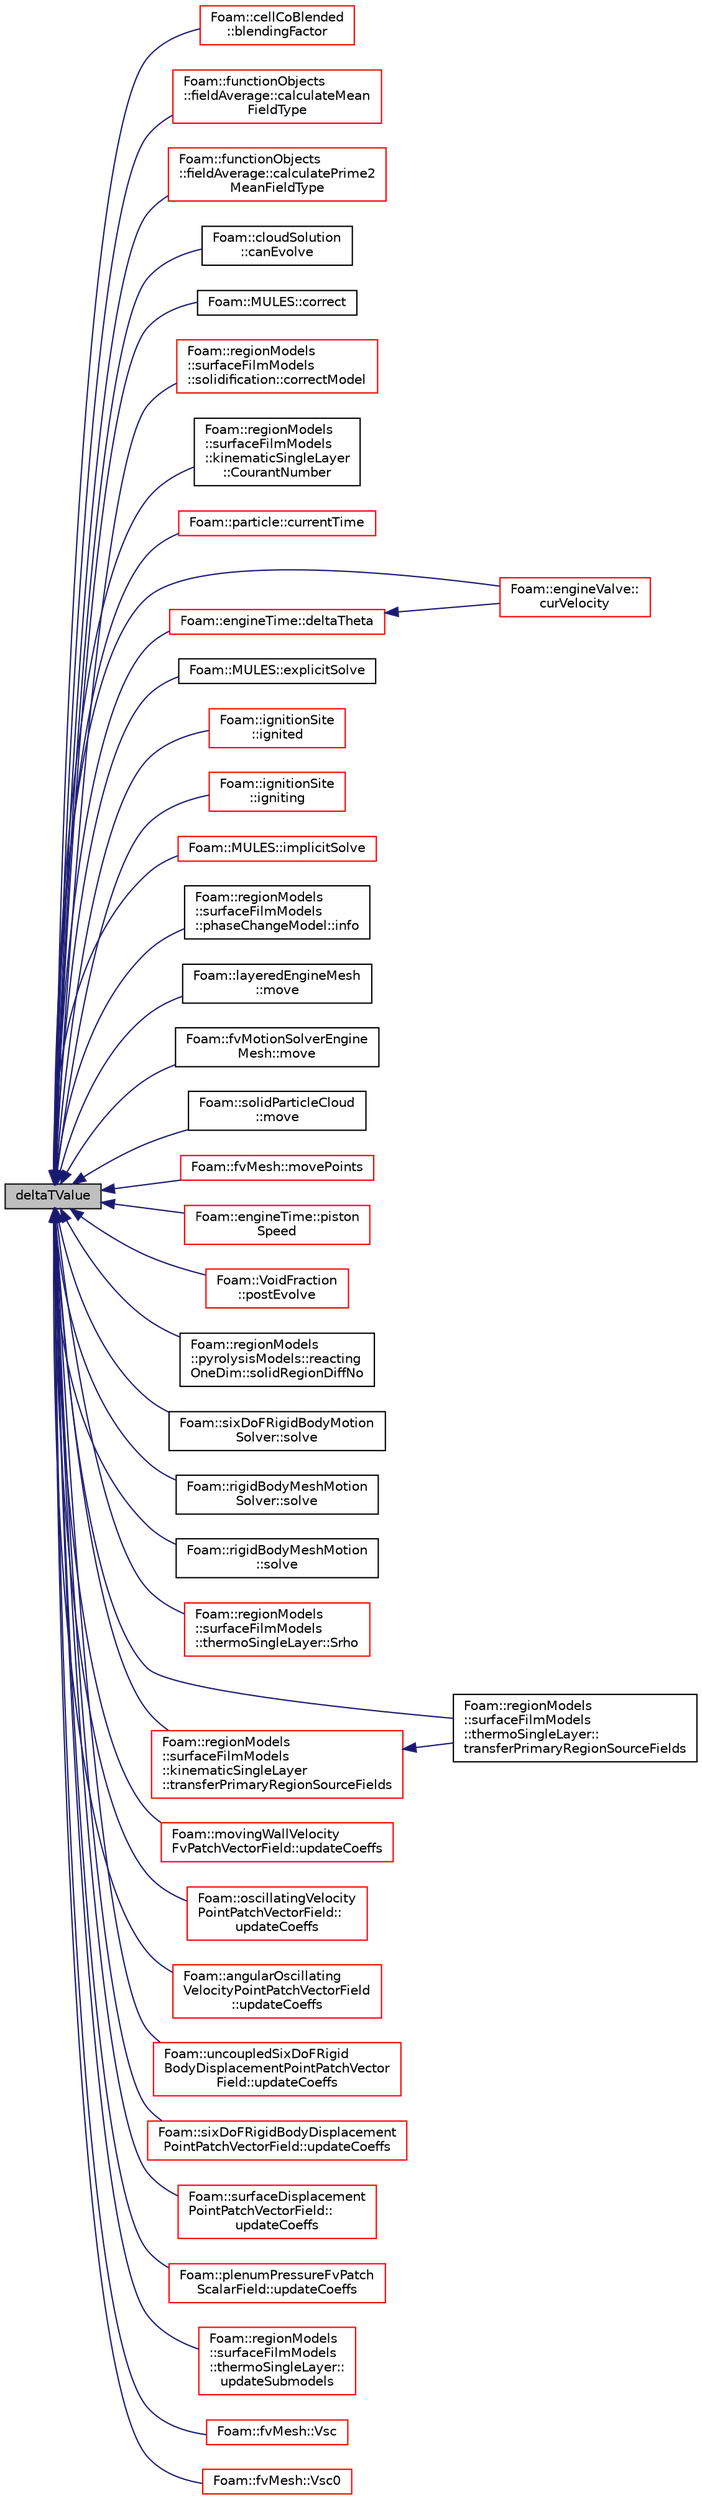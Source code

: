 digraph "deltaTValue"
{
  bgcolor="transparent";
  edge [fontname="Helvetica",fontsize="10",labelfontname="Helvetica",labelfontsize="10"];
  node [fontname="Helvetica",fontsize="10",shape=record];
  rankdir="LR";
  Node1945 [label="deltaTValue",height=0.2,width=0.4,color="black", fillcolor="grey75", style="filled", fontcolor="black"];
  Node1945 -> Node1946 [dir="back",color="midnightblue",fontsize="10",style="solid",fontname="Helvetica"];
  Node1946 [label="Foam::cellCoBlended\l::blendingFactor",height=0.2,width=0.4,color="red",URL="$a23969.html#a04e8a7d5e7e25e7b04e427a68885ab2b",tooltip="Return the face-based blending factor. "];
  Node1945 -> Node1952 [dir="back",color="midnightblue",fontsize="10",style="solid",fontname="Helvetica"];
  Node1952 [label="Foam::functionObjects\l::fieldAverage::calculateMean\lFieldType",height=0.2,width=0.4,color="red",URL="$a24157.html#ad31e9eaf5820d00a8359a685a92d14db",tooltip="Calculate mean average fields. "];
  Node1945 -> Node1954 [dir="back",color="midnightblue",fontsize="10",style="solid",fontname="Helvetica"];
  Node1954 [label="Foam::functionObjects\l::fieldAverage::calculatePrime2\lMeanFieldType",height=0.2,width=0.4,color="red",URL="$a24157.html#ac93dc1536004bb2623bc7348d8ad67ab",tooltip="Calculate prime-squared average fields. "];
  Node1945 -> Node1956 [dir="back",color="midnightblue",fontsize="10",style="solid",fontname="Helvetica"];
  Node1956 [label="Foam::cloudSolution\l::canEvolve",height=0.2,width=0.4,color="black",URL="$a24889.html#a4d6ba02e11165be886dbf106261e7b0d",tooltip="Returns true if possible to evolve the cloud and sets timestep. "];
  Node1945 -> Node1957 [dir="back",color="midnightblue",fontsize="10",style="solid",fontname="Helvetica"];
  Node1957 [label="Foam::MULES::correct",height=0.2,width=0.4,color="black",URL="$a21864.html#ac7b999a799e287ef0c06fcfc32422bc2"];
  Node1945 -> Node1958 [dir="back",color="midnightblue",fontsize="10",style="solid",fontname="Helvetica"];
  Node1958 [label="Foam::regionModels\l::surfaceFilmModels\l::solidification::correctModel",height=0.2,width=0.4,color="red",URL="$a30253.html#abd12427a5e2dc465d748364b75b41c46",tooltip="Correct. "];
  Node1945 -> Node1960 [dir="back",color="midnightblue",fontsize="10",style="solid",fontname="Helvetica"];
  Node1960 [label="Foam::regionModels\l::surfaceFilmModels\l::kinematicSingleLayer\l::CourantNumber",height=0.2,width=0.4,color="black",URL="$a30117.html#ae65b4d9fefa89ea7af0cf18525899d63",tooltip="Courant number evaluation. "];
  Node1945 -> Node1961 [dir="back",color="midnightblue",fontsize="10",style="solid",fontname="Helvetica"];
  Node1961 [label="Foam::particle::currentTime",height=0.2,width=0.4,color="red",URL="$a24721.html#ae1399e0ea4402c04e7885e6544a2b416",tooltip="Return the particle current time. "];
  Node1945 -> Node1963 [dir="back",color="midnightblue",fontsize="10",style="solid",fontname="Helvetica"];
  Node1963 [label="Foam::engineValve::\lcurVelocity",height=0.2,width=0.4,color="red",URL="$a22589.html#ab102fa397f53e58b09d93a2aebdac96b",tooltip="Return valve velocity for current time-step. "];
  Node1945 -> Node1965 [dir="back",color="midnightblue",fontsize="10",style="solid",fontname="Helvetica"];
  Node1965 [label="Foam::engineTime::deltaTheta",height=0.2,width=0.4,color="red",URL="$a22585.html#ab414d86c9a9465ee1eb8c01a77d80094",tooltip="Return crank-angle increment. "];
  Node1965 -> Node1963 [dir="back",color="midnightblue",fontsize="10",style="solid",fontname="Helvetica"];
  Node1945 -> Node1971 [dir="back",color="midnightblue",fontsize="10",style="solid",fontname="Helvetica"];
  Node1971 [label="Foam::MULES::explicitSolve",height=0.2,width=0.4,color="black",URL="$a21864.html#ad80f7a3f7f83c1be0a382eb457325995"];
  Node1945 -> Node1972 [dir="back",color="midnightblue",fontsize="10",style="solid",fontname="Helvetica"];
  Node1972 [label="Foam::ignitionSite\l::ignited",height=0.2,width=0.4,color="red",URL="$a22601.html#a741d10cdca68f361498ddfbc49f8c25d"];
  Node1945 -> Node1974 [dir="back",color="midnightblue",fontsize="10",style="solid",fontname="Helvetica"];
  Node1974 [label="Foam::ignitionSite\l::igniting",height=0.2,width=0.4,color="red",URL="$a22601.html#af39abda4a4fcaf50ca1d59982a2b9b3d"];
  Node1945 -> Node1975 [dir="back",color="midnightblue",fontsize="10",style="solid",fontname="Helvetica"];
  Node1975 [label="Foam::MULES::implicitSolve",height=0.2,width=0.4,color="red",URL="$a21864.html#af3ebc5af31512182ee43a56e994f4aaf"];
  Node1945 -> Node1978 [dir="back",color="midnightblue",fontsize="10",style="solid",fontname="Helvetica"];
  Node1978 [label="Foam::regionModels\l::surfaceFilmModels\l::phaseChangeModel::info",height=0.2,width=0.4,color="black",URL="$a30249.html#a89318aa2ab2853dcdc58dc2481f6a2c1",tooltip="Provide some feedback. "];
  Node1945 -> Node1968 [dir="back",color="midnightblue",fontsize="10",style="solid",fontname="Helvetica"];
  Node1968 [label="Foam::layeredEngineMesh\l::move",height=0.2,width=0.4,color="black",URL="$a22573.html#a68c0b61b84e4e095b6463cadc275adae"];
  Node1945 -> Node1969 [dir="back",color="midnightblue",fontsize="10",style="solid",fontname="Helvetica"];
  Node1969 [label="Foam::fvMotionSolverEngine\lMesh::move",height=0.2,width=0.4,color="black",URL="$a22569.html#a68c0b61b84e4e095b6463cadc275adae"];
  Node1945 -> Node1979 [dir="back",color="midnightblue",fontsize="10",style="solid",fontname="Helvetica"];
  Node1979 [label="Foam::solidParticleCloud\l::move",height=0.2,width=0.4,color="black",URL="$a25645.html#a2af9527a736cc86f1606ee85e3aa7e00",tooltip="Move the particles under the influence of the given. "];
  Node1945 -> Node1980 [dir="back",color="midnightblue",fontsize="10",style="solid",fontname="Helvetica"];
  Node1980 [label="Foam::fvMesh::movePoints",height=0.2,width=0.4,color="red",URL="$a23593.html#a3693c648bea2e99054cbbb75d4bf4e4d",tooltip="Move points, returns volumes swept by faces in motion. "];
  Node1945 -> Node1970 [dir="back",color="midnightblue",fontsize="10",style="solid",fontname="Helvetica"];
  Node1970 [label="Foam::engineTime::piston\lSpeed",height=0.2,width=0.4,color="red",URL="$a22585.html#ae76dc688ec4a968ea95297c364159a17",tooltip="Return piston speed for current time step. "];
  Node1945 -> Node1995 [dir="back",color="midnightblue",fontsize="10",style="solid",fontname="Helvetica"];
  Node1995 [label="Foam::VoidFraction\l::postEvolve",height=0.2,width=0.4,color="red",URL="$a25129.html#a0bf23f36eb3424966e359419a566eb0a",tooltip="Post-evolve hook. "];
  Node1945 -> Node1997 [dir="back",color="midnightblue",fontsize="10",style="solid",fontname="Helvetica"];
  Node1997 [label="Foam::regionModels\l::pyrolysisModels::reacting\lOneDim::solidRegionDiffNo",height=0.2,width=0.4,color="black",URL="$a30053.html#a13b515b67177488efbd8bb27dd569939",tooltip="Mean diffusion number of the solid region. "];
  Node1945 -> Node1998 [dir="back",color="midnightblue",fontsize="10",style="solid",fontname="Helvetica"];
  Node1998 [label="Foam::sixDoFRigidBodyMotion\lSolver::solve",height=0.2,width=0.4,color="black",URL="$a30813.html#af7d39f0eac0af0ed5785935ac72a1e7d",tooltip="Solve for motion. "];
  Node1945 -> Node1999 [dir="back",color="midnightblue",fontsize="10",style="solid",fontname="Helvetica"];
  Node1999 [label="Foam::rigidBodyMeshMotion\lSolver::solve",height=0.2,width=0.4,color="black",URL="$a30489.html#af7d39f0eac0af0ed5785935ac72a1e7d",tooltip="Solve for motion. "];
  Node1945 -> Node2000 [dir="back",color="midnightblue",fontsize="10",style="solid",fontname="Helvetica"];
  Node2000 [label="Foam::rigidBodyMeshMotion\l::solve",height=0.2,width=0.4,color="black",URL="$a30481.html#af7d39f0eac0af0ed5785935ac72a1e7d",tooltip="Solve for motion. "];
  Node1945 -> Node2001 [dir="back",color="midnightblue",fontsize="10",style="solid",fontname="Helvetica"];
  Node2001 [label="Foam::regionModels\l::surfaceFilmModels\l::thermoSingleLayer::Srho",height=0.2,width=0.4,color="red",URL="$a30265.html#af3782647a50c10a5e18186910185ca3d",tooltip="Return total mass source - Eulerian phase only. "];
  Node1945 -> Node2003 [dir="back",color="midnightblue",fontsize="10",style="solid",fontname="Helvetica"];
  Node2003 [label="Foam::regionModels\l::surfaceFilmModels\l::thermoSingleLayer::\ltransferPrimaryRegionSourceFields",height=0.2,width=0.4,color="black",URL="$a30265.html#ad280476804f72e6d48d182e2d0814a46",tooltip="Transfer source fields from the primary region to the film region. "];
  Node1945 -> Node2004 [dir="back",color="midnightblue",fontsize="10",style="solid",fontname="Helvetica"];
  Node2004 [label="Foam::regionModels\l::surfaceFilmModels\l::kinematicSingleLayer\l::transferPrimaryRegionSourceFields",height=0.2,width=0.4,color="red",URL="$a30117.html#ad280476804f72e6d48d182e2d0814a46",tooltip="Transfer source fields from the primary region to the film region. "];
  Node2004 -> Node2003 [dir="back",color="midnightblue",fontsize="10",style="solid",fontname="Helvetica"];
  Node1945 -> Node2007 [dir="back",color="midnightblue",fontsize="10",style="solid",fontname="Helvetica"];
  Node2007 [label="Foam::movingWallVelocity\lFvPatchVectorField::updateCoeffs",height=0.2,width=0.4,color="red",URL="$a22989.html#a7e24eafac629d3733181cd942d4c902f",tooltip="Update the coefficients associated with the patch field. "];
  Node1945 -> Node2009 [dir="back",color="midnightblue",fontsize="10",style="solid",fontname="Helvetica"];
  Node2009 [label="Foam::oscillatingVelocity\lPointPatchVectorField::\lupdateCoeffs",height=0.2,width=0.4,color="red",URL="$a24529.html#a7e24eafac629d3733181cd942d4c902f",tooltip="Update the coefficients associated with the patch field. "];
  Node1945 -> Node2011 [dir="back",color="midnightblue",fontsize="10",style="solid",fontname="Helvetica"];
  Node2011 [label="Foam::angularOscillating\lVelocityPointPatchVectorField\l::updateCoeffs",height=0.2,width=0.4,color="red",URL="$a24521.html#a7e24eafac629d3733181cd942d4c902f",tooltip="Update the coefficients associated with the patch field. "];
  Node1945 -> Node2013 [dir="back",color="midnightblue",fontsize="10",style="solid",fontname="Helvetica"];
  Node2013 [label="Foam::uncoupledSixDoFRigid\lBodyDisplacementPointPatchVector\lField::updateCoeffs",height=0.2,width=0.4,color="red",URL="$a30749.html#a7e24eafac629d3733181cd942d4c902f",tooltip="Update the coefficients associated with the patch field. "];
  Node1945 -> Node2015 [dir="back",color="midnightblue",fontsize="10",style="solid",fontname="Helvetica"];
  Node2015 [label="Foam::sixDoFRigidBodyDisplacement\lPointPatchVectorField::updateCoeffs",height=0.2,width=0.4,color="red",URL="$a30745.html#a7e24eafac629d3733181cd942d4c902f",tooltip="Update the coefficients associated with the patch field. "];
  Node1945 -> Node2017 [dir="back",color="midnightblue",fontsize="10",style="solid",fontname="Helvetica"];
  Node2017 [label="Foam::surfaceDisplacement\lPointPatchVectorField::\lupdateCoeffs",height=0.2,width=0.4,color="red",URL="$a24533.html#a7e24eafac629d3733181cd942d4c902f",tooltip="Update the coefficients associated with the patch field. "];
  Node1945 -> Node2019 [dir="back",color="midnightblue",fontsize="10",style="solid",fontname="Helvetica"];
  Node2019 [label="Foam::plenumPressureFvPatch\lScalarField::updateCoeffs",height=0.2,width=0.4,color="red",URL="$a23017.html#a7e24eafac629d3733181cd942d4c902f",tooltip="Update the coefficients associated with the patch field. "];
  Node1945 -> Node2021 [dir="back",color="midnightblue",fontsize="10",style="solid",fontname="Helvetica"];
  Node2021 [label="Foam::regionModels\l::surfaceFilmModels\l::thermoSingleLayer::\lupdateSubmodels",height=0.2,width=0.4,color="red",URL="$a30265.html#ac501f71648abc1a44b77ea4fcb9b2732",tooltip="Update the film sub-models. "];
  Node1945 -> Node2023 [dir="back",color="midnightblue",fontsize="10",style="solid",fontname="Helvetica"];
  Node2023 [label="Foam::fvMesh::Vsc",height=0.2,width=0.4,color="red",URL="$a23593.html#aee52037975b3ce76020c7d18ce035d43",tooltip="Return sub-cycle cell volumes. "];
  Node1945 -> Node2422 [dir="back",color="midnightblue",fontsize="10",style="solid",fontname="Helvetica"];
  Node2422 [label="Foam::fvMesh::Vsc0",height=0.2,width=0.4,color="red",URL="$a23593.html#ac3d4c39a04bea03837796e9e838c5ec2",tooltip="Return sub-cycl old-time cell volumes. "];
}
